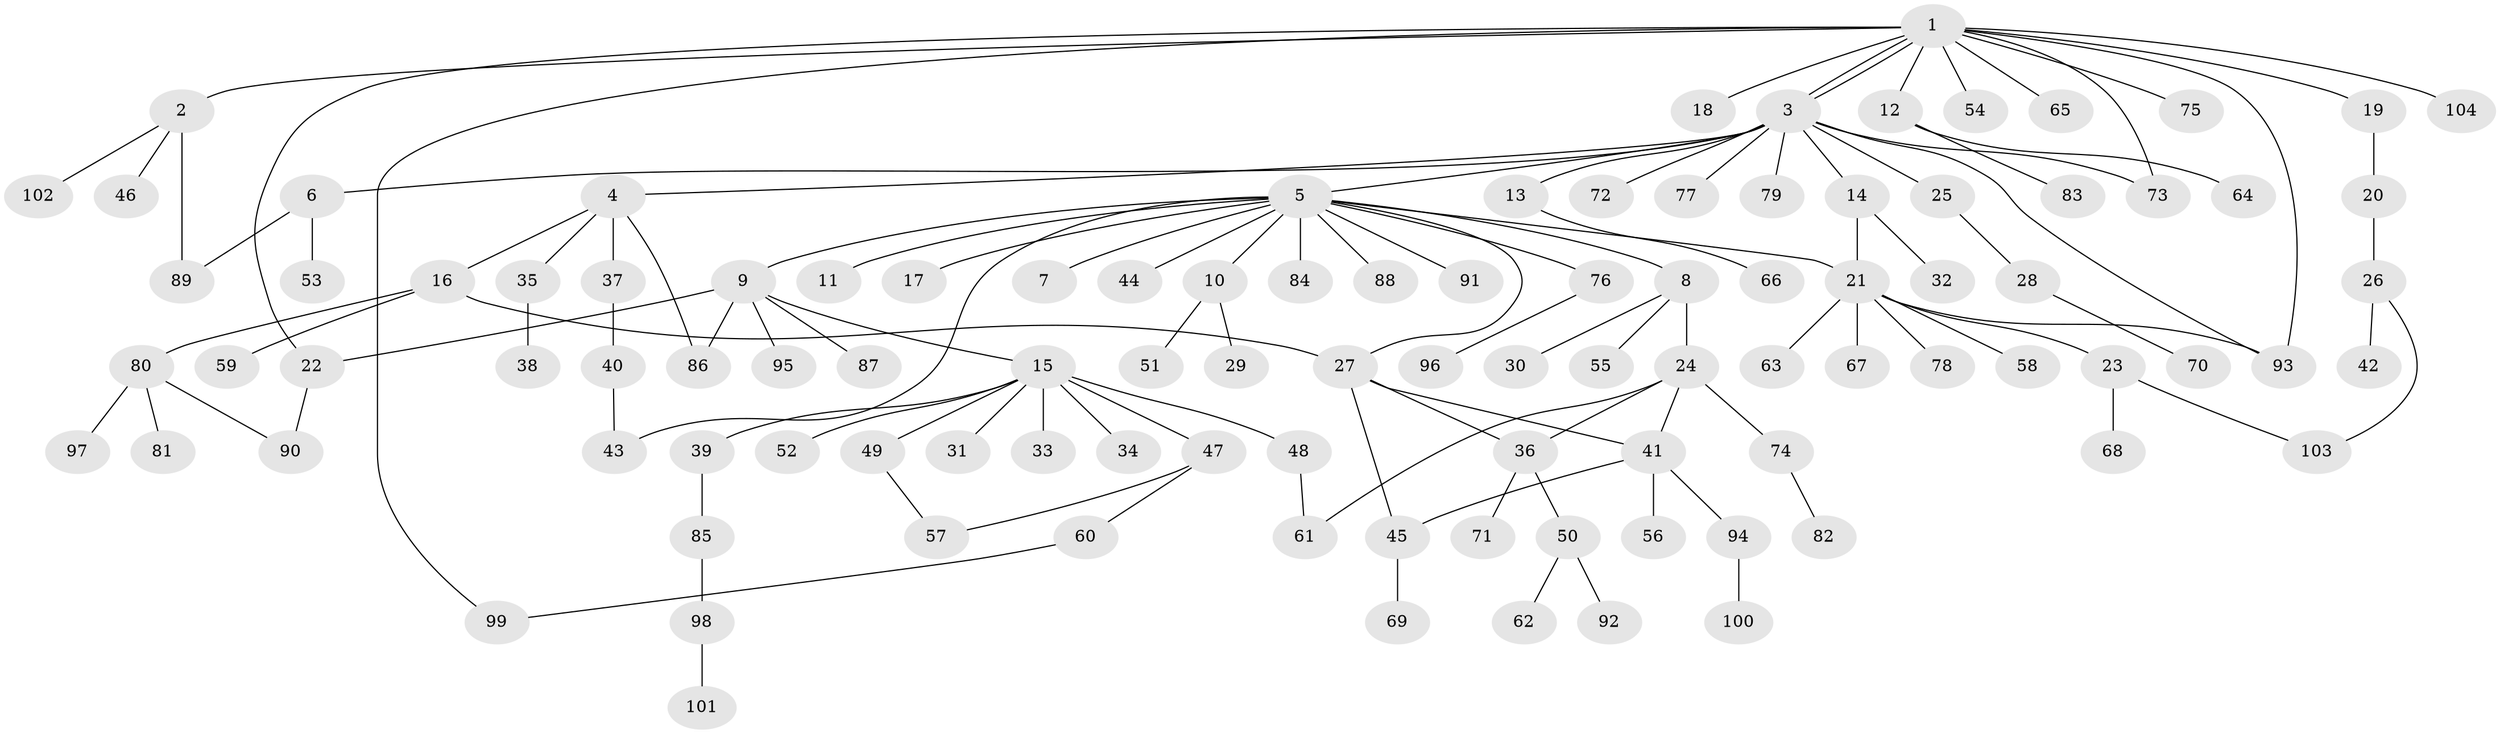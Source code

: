 // Generated by graph-tools (version 1.1) at 2025/25/03/09/25 03:25:59]
// undirected, 104 vertices, 121 edges
graph export_dot {
graph [start="1"]
  node [color=gray90,style=filled];
  1;
  2;
  3;
  4;
  5;
  6;
  7;
  8;
  9;
  10;
  11;
  12;
  13;
  14;
  15;
  16;
  17;
  18;
  19;
  20;
  21;
  22;
  23;
  24;
  25;
  26;
  27;
  28;
  29;
  30;
  31;
  32;
  33;
  34;
  35;
  36;
  37;
  38;
  39;
  40;
  41;
  42;
  43;
  44;
  45;
  46;
  47;
  48;
  49;
  50;
  51;
  52;
  53;
  54;
  55;
  56;
  57;
  58;
  59;
  60;
  61;
  62;
  63;
  64;
  65;
  66;
  67;
  68;
  69;
  70;
  71;
  72;
  73;
  74;
  75;
  76;
  77;
  78;
  79;
  80;
  81;
  82;
  83;
  84;
  85;
  86;
  87;
  88;
  89;
  90;
  91;
  92;
  93;
  94;
  95;
  96;
  97;
  98;
  99;
  100;
  101;
  102;
  103;
  104;
  1 -- 2;
  1 -- 3;
  1 -- 3;
  1 -- 12;
  1 -- 18;
  1 -- 19;
  1 -- 22;
  1 -- 54;
  1 -- 65;
  1 -- 73;
  1 -- 75;
  1 -- 93;
  1 -- 99;
  1 -- 104;
  2 -- 46;
  2 -- 89;
  2 -- 102;
  3 -- 4;
  3 -- 5;
  3 -- 6;
  3 -- 13;
  3 -- 14;
  3 -- 25;
  3 -- 72;
  3 -- 73;
  3 -- 77;
  3 -- 79;
  3 -- 93;
  4 -- 16;
  4 -- 35;
  4 -- 37;
  4 -- 86;
  5 -- 7;
  5 -- 8;
  5 -- 9;
  5 -- 10;
  5 -- 11;
  5 -- 17;
  5 -- 21;
  5 -- 27;
  5 -- 43;
  5 -- 44;
  5 -- 76;
  5 -- 84;
  5 -- 88;
  5 -- 91;
  6 -- 53;
  6 -- 89;
  8 -- 24;
  8 -- 30;
  8 -- 55;
  9 -- 15;
  9 -- 22;
  9 -- 86;
  9 -- 87;
  9 -- 95;
  10 -- 29;
  10 -- 51;
  12 -- 64;
  12 -- 83;
  13 -- 66;
  14 -- 21;
  14 -- 32;
  15 -- 31;
  15 -- 33;
  15 -- 34;
  15 -- 39;
  15 -- 47;
  15 -- 48;
  15 -- 49;
  15 -- 52;
  16 -- 27;
  16 -- 59;
  16 -- 80;
  19 -- 20;
  20 -- 26;
  21 -- 23;
  21 -- 58;
  21 -- 63;
  21 -- 67;
  21 -- 78;
  21 -- 93;
  22 -- 90;
  23 -- 68;
  23 -- 103;
  24 -- 36;
  24 -- 41;
  24 -- 61;
  24 -- 74;
  25 -- 28;
  26 -- 42;
  26 -- 103;
  27 -- 36;
  27 -- 41;
  27 -- 45;
  28 -- 70;
  35 -- 38;
  36 -- 50;
  36 -- 71;
  37 -- 40;
  39 -- 85;
  40 -- 43;
  41 -- 45;
  41 -- 56;
  41 -- 94;
  45 -- 69;
  47 -- 57;
  47 -- 60;
  48 -- 61;
  49 -- 57;
  50 -- 62;
  50 -- 92;
  60 -- 99;
  74 -- 82;
  76 -- 96;
  80 -- 81;
  80 -- 90;
  80 -- 97;
  85 -- 98;
  94 -- 100;
  98 -- 101;
}
